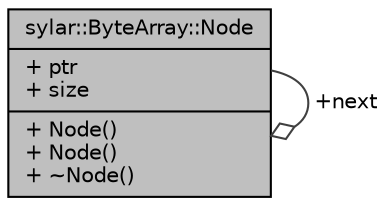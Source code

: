 digraph "sylar::ByteArray::Node"
{
 // LATEX_PDF_SIZE
  edge [fontname="Helvetica",fontsize="10",labelfontname="Helvetica",labelfontsize="10"];
  node [fontname="Helvetica",fontsize="10",shape=record];
  Node1 [label="{sylar::ByteArray::Node\n|+ ptr\l+ size\l|+ Node()\l+ Node()\l+ ~Node()\l}",height=0.2,width=0.4,color="black", fillcolor="grey75", style="filled", fontcolor="black",tooltip="ByteArray的存储节点"];
  Node1 -> Node1 [color="grey25",fontsize="10",style="solid",label=" +next" ,arrowhead="odiamond",fontname="Helvetica"];
}
